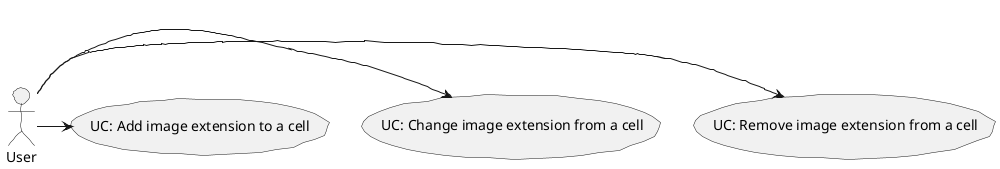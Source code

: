 @startuml  uc.png
skinparam handwritten true
skinparam monochrome true
skinparam packageStyle rect
skinparam defaultFontName FG Virgil
skinparam shadowing false

User -> (UC: Remove image extension from a cell)
User -> (UC: Change image extension from a cell)
User -> (UC: Add image extension to a cell)

@enduml


